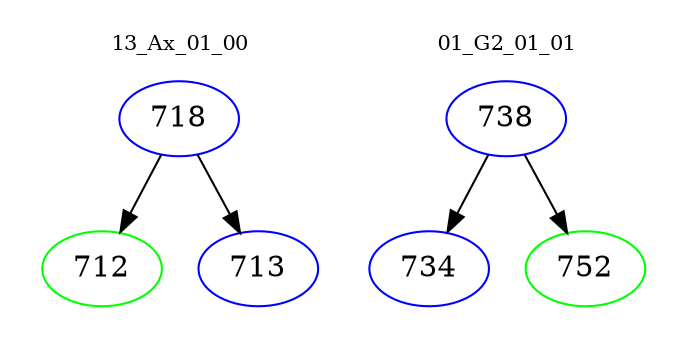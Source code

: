 digraph{
subgraph cluster_0 {
color = white
label = "13_Ax_01_00";
fontsize=10;
T0_718 [label="718", color="blue"]
T0_718 -> T0_712 [color="black"]
T0_712 [label="712", color="green"]
T0_718 -> T0_713 [color="black"]
T0_713 [label="713", color="blue"]
}
subgraph cluster_1 {
color = white
label = "01_G2_01_01";
fontsize=10;
T1_738 [label="738", color="blue"]
T1_738 -> T1_734 [color="black"]
T1_734 [label="734", color="blue"]
T1_738 -> T1_752 [color="black"]
T1_752 [label="752", color="green"]
}
}
